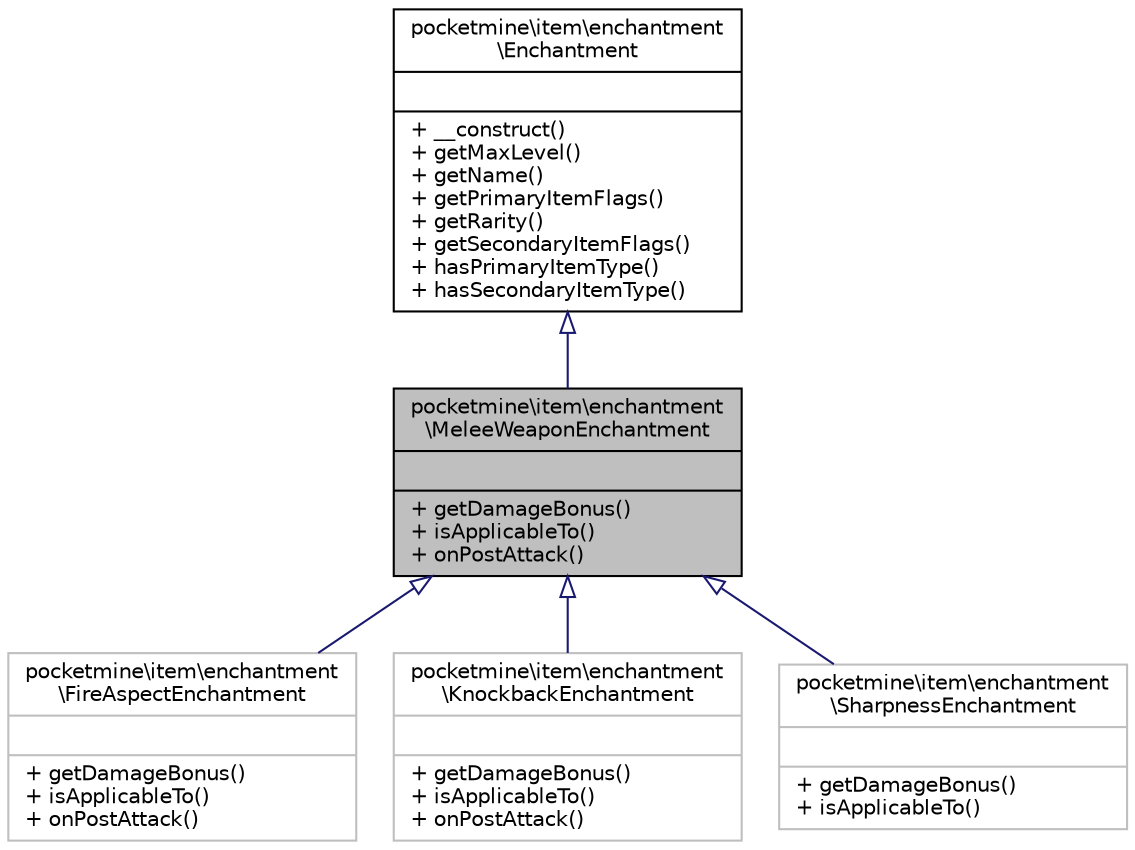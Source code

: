 digraph "pocketmine\item\enchantment\MeleeWeaponEnchantment"
{
 // INTERACTIVE_SVG=YES
 // LATEX_PDF_SIZE
  edge [fontname="Helvetica",fontsize="10",labelfontname="Helvetica",labelfontsize="10"];
  node [fontname="Helvetica",fontsize="10",shape=record];
  Node1 [label="{pocketmine\\item\\enchantment\l\\MeleeWeaponEnchantment\n||+ getDamageBonus()\l+ isApplicableTo()\l+ onPostAttack()\l}",height=0.2,width=0.4,color="black", fillcolor="grey75", style="filled", fontcolor="black",tooltip=" "];
  Node2 -> Node1 [dir="back",color="midnightblue",fontsize="10",style="solid",arrowtail="onormal",fontname="Helvetica"];
  Node2 [label="{pocketmine\\item\\enchantment\l\\Enchantment\n||+ __construct()\l+ getMaxLevel()\l+ getName()\l+ getPrimaryItemFlags()\l+ getRarity()\l+ getSecondaryItemFlags()\l+ hasPrimaryItemType()\l+ hasSecondaryItemType()\l}",height=0.2,width=0.4,color="black", fillcolor="white", style="filled",URL="$dd/d6c/classpocketmine_1_1item_1_1enchantment_1_1_enchantment.html",tooltip=" "];
  Node1 -> Node3 [dir="back",color="midnightblue",fontsize="10",style="solid",arrowtail="onormal",fontname="Helvetica"];
  Node3 [label="{pocketmine\\item\\enchantment\l\\FireAspectEnchantment\n||+ getDamageBonus()\l+ isApplicableTo()\l+ onPostAttack()\l}",height=0.2,width=0.4,color="grey75", fillcolor="white", style="filled",URL="$d0/de0/classpocketmine_1_1item_1_1enchantment_1_1_fire_aspect_enchantment.html",tooltip=" "];
  Node1 -> Node4 [dir="back",color="midnightblue",fontsize="10",style="solid",arrowtail="onormal",fontname="Helvetica"];
  Node4 [label="{pocketmine\\item\\enchantment\l\\KnockbackEnchantment\n||+ getDamageBonus()\l+ isApplicableTo()\l+ onPostAttack()\l}",height=0.2,width=0.4,color="grey75", fillcolor="white", style="filled",URL="$d3/d46/classpocketmine_1_1item_1_1enchantment_1_1_knockback_enchantment.html",tooltip=" "];
  Node1 -> Node5 [dir="back",color="midnightblue",fontsize="10",style="solid",arrowtail="onormal",fontname="Helvetica"];
  Node5 [label="{pocketmine\\item\\enchantment\l\\SharpnessEnchantment\n||+ getDamageBonus()\l+ isApplicableTo()\l}",height=0.2,width=0.4,color="grey75", fillcolor="white", style="filled",URL="$d3/d36/classpocketmine_1_1item_1_1enchantment_1_1_sharpness_enchantment.html",tooltip=" "];
}
